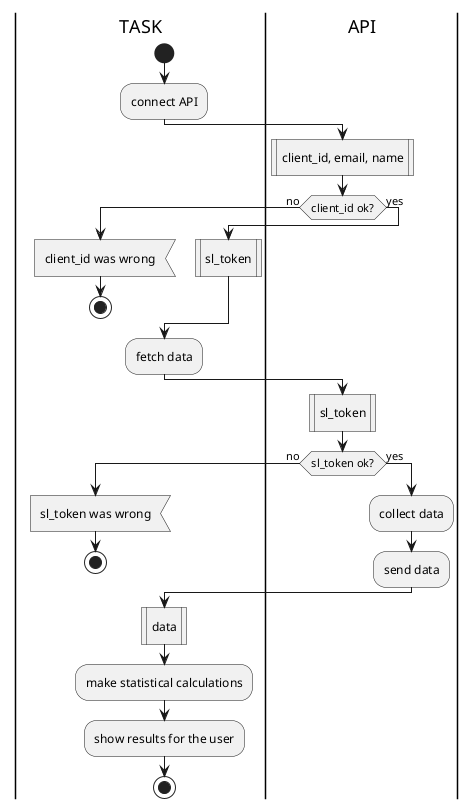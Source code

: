 @startuml
|TASK|
start
:connect API;
|API|
:client_id, email, name|

if (client_id ok?) then (no)
    |TASK|
    :client_id was wrong<
    stop;    
else (yes)
    |TASK|
    :sl_token|
endif
:fetch data;

|API|
:sl_token|
if (sl_token ok?) then (no)
    |TASK|
    :sl_token was wrong<
    stop;
else (yes)
    |API|
    :collect data;
    :send data;
endif

|TASK|
:data|
:make statistical calculations;
:show results for the user;

stop
@enduml